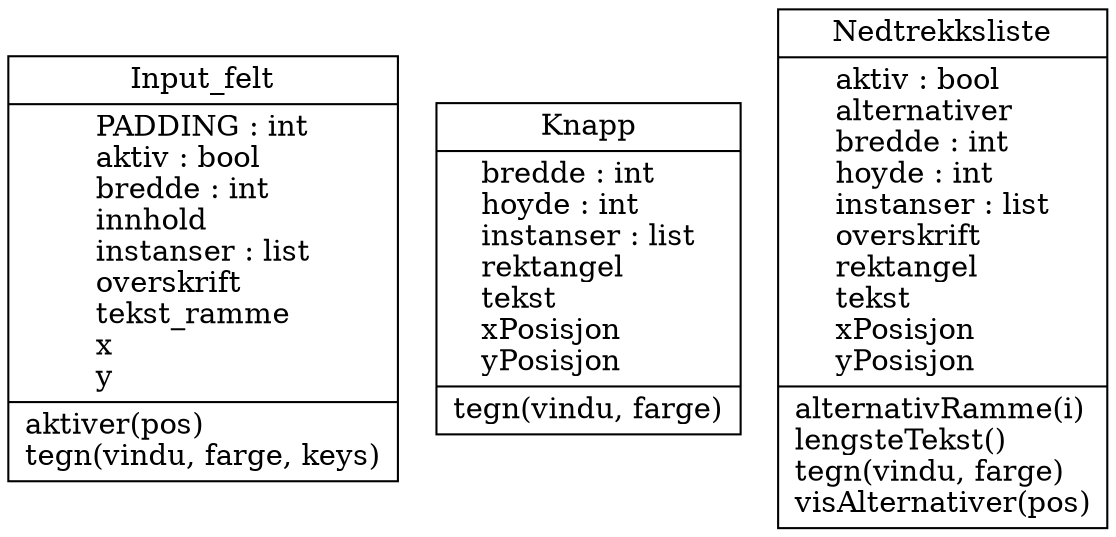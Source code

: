 digraph "classes" {
rankdir=BT
charset="utf-8"
"graf_knapp_klasser.Input_felt" [color="black", fontcolor="black", label=<{Input_felt|PADDING : int<br ALIGN="LEFT"/>aktiv : bool<br ALIGN="LEFT"/>bredde : int<br ALIGN="LEFT"/>innhold<br ALIGN="LEFT"/>instanser : list<br ALIGN="LEFT"/>overskrift<br ALIGN="LEFT"/>tekst_ramme<br ALIGN="LEFT"/>x<br ALIGN="LEFT"/>y<br ALIGN="LEFT"/>|aktiver(pos)<br ALIGN="LEFT"/>tegn(vindu, farge, keys)<br ALIGN="LEFT"/>}>, shape="record", style="solid"];
"graf_knapp_klasser.Knapp" [color="black", fontcolor="black", label=<{Knapp|bredde : int<br ALIGN="LEFT"/>hoyde : int<br ALIGN="LEFT"/>instanser : list<br ALIGN="LEFT"/>rektangel<br ALIGN="LEFT"/>tekst<br ALIGN="LEFT"/>xPosisjon<br ALIGN="LEFT"/>yPosisjon<br ALIGN="LEFT"/>|tegn(vindu, farge)<br ALIGN="LEFT"/>}>, shape="record", style="solid"];
"graf_knapp_klasser.Nedtrekksliste" [color="black", fontcolor="black", label=<{Nedtrekksliste|aktiv : bool<br ALIGN="LEFT"/>alternativer<br ALIGN="LEFT"/>bredde : int<br ALIGN="LEFT"/>hoyde : int<br ALIGN="LEFT"/>instanser : list<br ALIGN="LEFT"/>overskrift<br ALIGN="LEFT"/>rektangel<br ALIGN="LEFT"/>tekst<br ALIGN="LEFT"/>xPosisjon<br ALIGN="LEFT"/>yPosisjon<br ALIGN="LEFT"/>|alternativRamme(i)<br ALIGN="LEFT"/>lengsteTekst()<br ALIGN="LEFT"/>tegn(vindu, farge)<br ALIGN="LEFT"/>visAlternativer(pos)<br ALIGN="LEFT"/>}>, shape="record", style="solid"];
}
